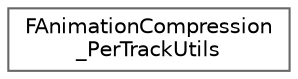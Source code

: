 digraph "Graphical Class Hierarchy"
{
 // INTERACTIVE_SVG=YES
 // LATEX_PDF_SIZE
  bgcolor="transparent";
  edge [fontname=Helvetica,fontsize=10,labelfontname=Helvetica,labelfontsize=10];
  node [fontname=Helvetica,fontsize=10,shape=box,height=0.2,width=0.4];
  rankdir="LR";
  Node0 [id="Node000000",label="FAnimationCompression\l_PerTrackUtils",height=0.2,width=0.4,color="grey40", fillcolor="white", style="filled",URL="$d8/d21/classFAnimationCompression__PerTrackUtils.html",tooltip="This class contains helper methods for dealing with animations compressed with the per-track codec."];
}
